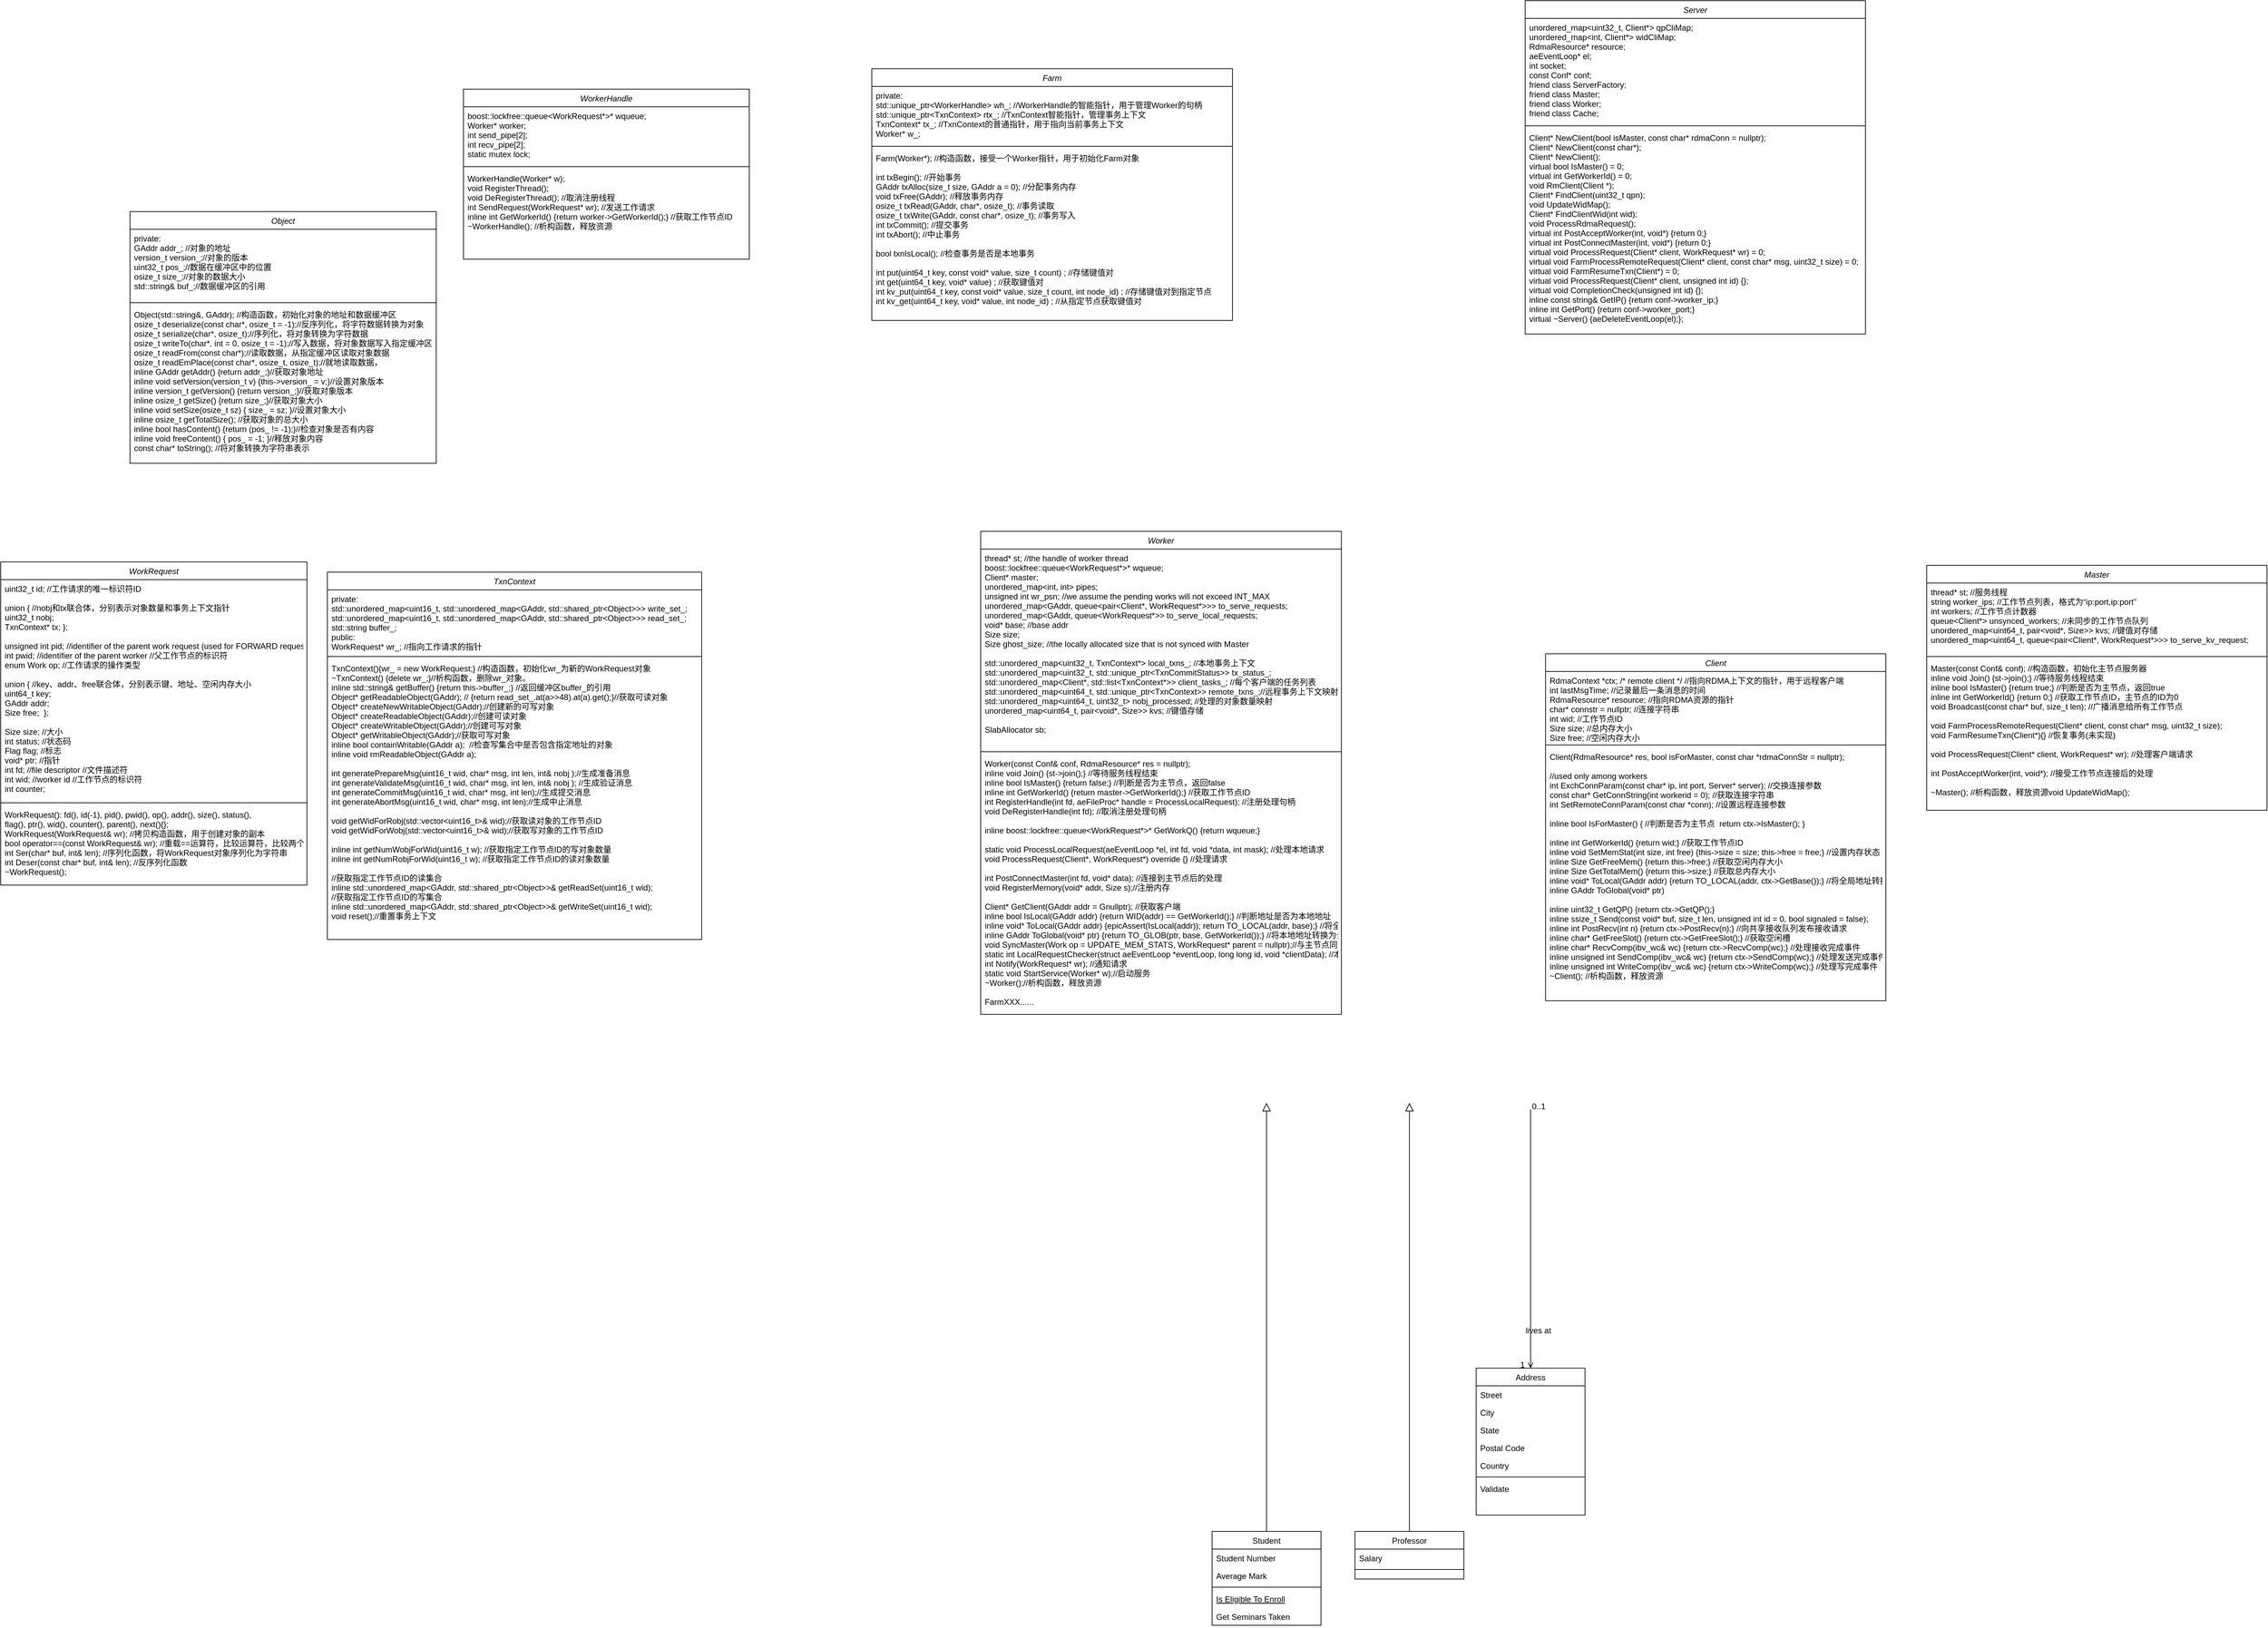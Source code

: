 <mxfile version="26.2.3">
  <diagram id="C5RBs43oDa-KdzZeNtuy" name="Page-1">
    <mxGraphModel dx="4678" dy="3553" grid="1" gridSize="10" guides="1" tooltips="1" connect="1" arrows="1" fold="1" page="1" pageScale="1" pageWidth="827" pageHeight="1169" math="0" shadow="0">
      <root>
        <mxCell id="WIyWlLk6GJQsqaUBKTNV-0" />
        <mxCell id="WIyWlLk6GJQsqaUBKTNV-1" parent="WIyWlLk6GJQsqaUBKTNV-0" />
        <mxCell id="zkfFHV4jXpPFQw0GAbJ--0" value="Server" style="swimlane;fontStyle=2;align=center;verticalAlign=top;childLayout=stackLayout;horizontal=1;startSize=26;horizontalStack=0;resizeParent=1;resizeLast=0;collapsible=1;marginBottom=0;rounded=0;shadow=0;strokeWidth=1;" parent="WIyWlLk6GJQsqaUBKTNV-1" vertex="1">
          <mxGeometry x="580" y="-1890" width="500" height="490" as="geometry">
            <mxRectangle x="230" y="140" width="160" height="26" as="alternateBounds" />
          </mxGeometry>
        </mxCell>
        <mxCell id="zkfFHV4jXpPFQw0GAbJ--1" value="unordered_map&lt;uint32_t, Client*&gt; qpCliMap;&#xa;unordered_map&lt;int, Client*&gt; widCliMap;&#xa;RdmaResource* resource;&#xa;aeEventLoop* el;&#xa;int socket;&#xa;const Conf* conf;&#xa;    friend class ServerFactory;&#xa;    friend class Master;&#xa;    friend class Worker;&#xa;    friend class Cache;&#xa;&#xa;" style="text;align=left;verticalAlign=top;spacingLeft=4;spacingRight=4;overflow=hidden;rotatable=0;points=[[0,0.5],[1,0.5]];portConstraint=eastwest;" parent="zkfFHV4jXpPFQw0GAbJ--0" vertex="1">
          <mxGeometry y="26" width="500" height="154" as="geometry" />
        </mxCell>
        <mxCell id="zkfFHV4jXpPFQw0GAbJ--4" value="" style="line;html=1;strokeWidth=1;align=left;verticalAlign=middle;spacingTop=-1;spacingLeft=3;spacingRight=3;rotatable=0;labelPosition=right;points=[];portConstraint=eastwest;" parent="zkfFHV4jXpPFQw0GAbJ--0" vertex="1">
          <mxGeometry y="180" width="500" height="8" as="geometry" />
        </mxCell>
        <mxCell id="zkfFHV4jXpPFQw0GAbJ--25" value="Client* NewClient(bool isMaster, const char* rdmaConn = nullptr); &#xa;Client* NewClient(const char*);&#xa;Client* NewClient();&#xa;virtual bool IsMaster() = 0;  &#xa;virtual int GetWorkerId() = 0;&#xa;void RmClient(Client *);&#xa;Client* FindClient(uint32_t qpn);&#xa;void UpdateWidMap(); &#xa;Client* FindClientWid(int wid);&#xa;void ProcessRdmaRequest(); &#xa;virtual int PostAcceptWorker(int, void*) {return 0;} &#xa;virtual int PostConnectMaster(int, void*) {return 0;} &#xa;virtual void ProcessRequest(Client* client, WorkRequest* wr) = 0; &#xa;virtual void FarmProcessRemoteRequest(Client* client, const char* msg, uint32_t size) = 0;&#xa;virtual void FarmResumeTxn(Client*) = 0;&#xa;virtual void ProcessRequest(Client* client, unsigned int id) {};&#xa;virtual void CompletionCheck(unsigned int id) {};&#xa;inline const string&amp; GetIP() {return conf-&gt;worker_ip;} &#xa;inline int GetPort() {return conf-&gt;worker_port;}&#xa;virtual ~Server() {aeDeleteEventLoop(el);}; " style="text;align=left;verticalAlign=top;spacingLeft=4;spacingRight=4;overflow=hidden;rotatable=0;points=[[0,0.5],[1,0.5]];portConstraint=eastwest;fontSize=12;" parent="zkfFHV4jXpPFQw0GAbJ--0" vertex="1">
          <mxGeometry y="188" width="500" height="292" as="geometry" />
        </mxCell>
        <mxCell id="zkfFHV4jXpPFQw0GAbJ--6" value="Student" style="swimlane;fontStyle=0;align=center;verticalAlign=top;childLayout=stackLayout;horizontal=1;startSize=26;horizontalStack=0;resizeParent=1;resizeLast=0;collapsible=1;marginBottom=0;rounded=0;shadow=0;strokeWidth=1;" parent="WIyWlLk6GJQsqaUBKTNV-1" vertex="1">
          <mxGeometry x="120" y="360" width="160" height="138" as="geometry">
            <mxRectangle x="130" y="380" width="160" height="26" as="alternateBounds" />
          </mxGeometry>
        </mxCell>
        <mxCell id="zkfFHV4jXpPFQw0GAbJ--7" value="Student Number" style="text;align=left;verticalAlign=top;spacingLeft=4;spacingRight=4;overflow=hidden;rotatable=0;points=[[0,0.5],[1,0.5]];portConstraint=eastwest;" parent="zkfFHV4jXpPFQw0GAbJ--6" vertex="1">
          <mxGeometry y="26" width="160" height="26" as="geometry" />
        </mxCell>
        <mxCell id="zkfFHV4jXpPFQw0GAbJ--8" value="Average Mark" style="text;align=left;verticalAlign=top;spacingLeft=4;spacingRight=4;overflow=hidden;rotatable=0;points=[[0,0.5],[1,0.5]];portConstraint=eastwest;rounded=0;shadow=0;html=0;" parent="zkfFHV4jXpPFQw0GAbJ--6" vertex="1">
          <mxGeometry y="52" width="160" height="26" as="geometry" />
        </mxCell>
        <mxCell id="zkfFHV4jXpPFQw0GAbJ--9" value="" style="line;html=1;strokeWidth=1;align=left;verticalAlign=middle;spacingTop=-1;spacingLeft=3;spacingRight=3;rotatable=0;labelPosition=right;points=[];portConstraint=eastwest;" parent="zkfFHV4jXpPFQw0GAbJ--6" vertex="1">
          <mxGeometry y="78" width="160" height="8" as="geometry" />
        </mxCell>
        <mxCell id="zkfFHV4jXpPFQw0GAbJ--10" value="Is Eligible To Enroll" style="text;align=left;verticalAlign=top;spacingLeft=4;spacingRight=4;overflow=hidden;rotatable=0;points=[[0,0.5],[1,0.5]];portConstraint=eastwest;fontStyle=4" parent="zkfFHV4jXpPFQw0GAbJ--6" vertex="1">
          <mxGeometry y="86" width="160" height="26" as="geometry" />
        </mxCell>
        <mxCell id="zkfFHV4jXpPFQw0GAbJ--11" value="Get Seminars Taken" style="text;align=left;verticalAlign=top;spacingLeft=4;spacingRight=4;overflow=hidden;rotatable=0;points=[[0,0.5],[1,0.5]];portConstraint=eastwest;" parent="zkfFHV4jXpPFQw0GAbJ--6" vertex="1">
          <mxGeometry y="112" width="160" height="26" as="geometry" />
        </mxCell>
        <mxCell id="zkfFHV4jXpPFQw0GAbJ--12" value="" style="endArrow=block;endSize=10;endFill=0;shadow=0;strokeWidth=1;rounded=0;curved=0;edgeStyle=elbowEdgeStyle;elbow=vertical;" parent="WIyWlLk6GJQsqaUBKTNV-1" source="zkfFHV4jXpPFQw0GAbJ--6" edge="1">
          <mxGeometry width="160" relative="1" as="geometry">
            <mxPoint x="200" y="203" as="sourcePoint" />
            <mxPoint x="200" y="-270" as="targetPoint" />
          </mxGeometry>
        </mxCell>
        <mxCell id="zkfFHV4jXpPFQw0GAbJ--13" value="Professor" style="swimlane;fontStyle=0;align=center;verticalAlign=top;childLayout=stackLayout;horizontal=1;startSize=26;horizontalStack=0;resizeParent=1;resizeLast=0;collapsible=1;marginBottom=0;rounded=0;shadow=0;strokeWidth=1;" parent="WIyWlLk6GJQsqaUBKTNV-1" vertex="1">
          <mxGeometry x="330" y="360" width="160" height="70" as="geometry">
            <mxRectangle x="340" y="380" width="170" height="26" as="alternateBounds" />
          </mxGeometry>
        </mxCell>
        <mxCell id="zkfFHV4jXpPFQw0GAbJ--14" value="Salary" style="text;align=left;verticalAlign=top;spacingLeft=4;spacingRight=4;overflow=hidden;rotatable=0;points=[[0,0.5],[1,0.5]];portConstraint=eastwest;" parent="zkfFHV4jXpPFQw0GAbJ--13" vertex="1">
          <mxGeometry y="26" width="160" height="26" as="geometry" />
        </mxCell>
        <mxCell id="zkfFHV4jXpPFQw0GAbJ--15" value="" style="line;html=1;strokeWidth=1;align=left;verticalAlign=middle;spacingTop=-1;spacingLeft=3;spacingRight=3;rotatable=0;labelPosition=right;points=[];portConstraint=eastwest;" parent="zkfFHV4jXpPFQw0GAbJ--13" vertex="1">
          <mxGeometry y="52" width="160" height="8" as="geometry" />
        </mxCell>
        <mxCell id="zkfFHV4jXpPFQw0GAbJ--16" value="" style="endArrow=block;endSize=10;endFill=0;shadow=0;strokeWidth=1;rounded=0;curved=0;edgeStyle=elbowEdgeStyle;elbow=vertical;" parent="WIyWlLk6GJQsqaUBKTNV-1" source="zkfFHV4jXpPFQw0GAbJ--13" edge="1">
          <mxGeometry width="160" relative="1" as="geometry">
            <mxPoint x="210" y="373" as="sourcePoint" />
            <mxPoint x="410" y="-270" as="targetPoint" />
          </mxGeometry>
        </mxCell>
        <mxCell id="zkfFHV4jXpPFQw0GAbJ--17" value="Address" style="swimlane;fontStyle=0;align=center;verticalAlign=top;childLayout=stackLayout;horizontal=1;startSize=26;horizontalStack=0;resizeParent=1;resizeLast=0;collapsible=1;marginBottom=0;rounded=0;shadow=0;strokeWidth=1;" parent="WIyWlLk6GJQsqaUBKTNV-1" vertex="1">
          <mxGeometry x="508" y="120" width="160" height="216" as="geometry">
            <mxRectangle x="550" y="140" width="160" height="26" as="alternateBounds" />
          </mxGeometry>
        </mxCell>
        <mxCell id="zkfFHV4jXpPFQw0GAbJ--18" value="Street" style="text;align=left;verticalAlign=top;spacingLeft=4;spacingRight=4;overflow=hidden;rotatable=0;points=[[0,0.5],[1,0.5]];portConstraint=eastwest;" parent="zkfFHV4jXpPFQw0GAbJ--17" vertex="1">
          <mxGeometry y="26" width="160" height="26" as="geometry" />
        </mxCell>
        <mxCell id="zkfFHV4jXpPFQw0GAbJ--19" value="City" style="text;align=left;verticalAlign=top;spacingLeft=4;spacingRight=4;overflow=hidden;rotatable=0;points=[[0,0.5],[1,0.5]];portConstraint=eastwest;rounded=0;shadow=0;html=0;" parent="zkfFHV4jXpPFQw0GAbJ--17" vertex="1">
          <mxGeometry y="52" width="160" height="26" as="geometry" />
        </mxCell>
        <mxCell id="zkfFHV4jXpPFQw0GAbJ--20" value="State" style="text;align=left;verticalAlign=top;spacingLeft=4;spacingRight=4;overflow=hidden;rotatable=0;points=[[0,0.5],[1,0.5]];portConstraint=eastwest;rounded=0;shadow=0;html=0;" parent="zkfFHV4jXpPFQw0GAbJ--17" vertex="1">
          <mxGeometry y="78" width="160" height="26" as="geometry" />
        </mxCell>
        <mxCell id="zkfFHV4jXpPFQw0GAbJ--21" value="Postal Code" style="text;align=left;verticalAlign=top;spacingLeft=4;spacingRight=4;overflow=hidden;rotatable=0;points=[[0,0.5],[1,0.5]];portConstraint=eastwest;rounded=0;shadow=0;html=0;" parent="zkfFHV4jXpPFQw0GAbJ--17" vertex="1">
          <mxGeometry y="104" width="160" height="26" as="geometry" />
        </mxCell>
        <mxCell id="zkfFHV4jXpPFQw0GAbJ--22" value="Country" style="text;align=left;verticalAlign=top;spacingLeft=4;spacingRight=4;overflow=hidden;rotatable=0;points=[[0,0.5],[1,0.5]];portConstraint=eastwest;rounded=0;shadow=0;html=0;" parent="zkfFHV4jXpPFQw0GAbJ--17" vertex="1">
          <mxGeometry y="130" width="160" height="26" as="geometry" />
        </mxCell>
        <mxCell id="zkfFHV4jXpPFQw0GAbJ--23" value="" style="line;html=1;strokeWidth=1;align=left;verticalAlign=middle;spacingTop=-1;spacingLeft=3;spacingRight=3;rotatable=0;labelPosition=right;points=[];portConstraint=eastwest;" parent="zkfFHV4jXpPFQw0GAbJ--17" vertex="1">
          <mxGeometry y="156" width="160" height="8" as="geometry" />
        </mxCell>
        <mxCell id="zkfFHV4jXpPFQw0GAbJ--24" value="Validate" style="text;align=left;verticalAlign=top;spacingLeft=4;spacingRight=4;overflow=hidden;rotatable=0;points=[[0,0.5],[1,0.5]];portConstraint=eastwest;" parent="zkfFHV4jXpPFQw0GAbJ--17" vertex="1">
          <mxGeometry y="164" width="160" height="26" as="geometry" />
        </mxCell>
        <mxCell id="zkfFHV4jXpPFQw0GAbJ--26" value="" style="endArrow=open;shadow=0;strokeWidth=1;rounded=0;curved=0;endFill=1;edgeStyle=elbowEdgeStyle;elbow=vertical;" parent="WIyWlLk6GJQsqaUBKTNV-1" target="zkfFHV4jXpPFQw0GAbJ--17" edge="1">
          <mxGeometry x="0.5" y="41" relative="1" as="geometry">
            <mxPoint x="588" y="-260" as="sourcePoint" />
            <mxPoint x="540" y="192" as="targetPoint" />
            <mxPoint x="-40" y="32" as="offset" />
          </mxGeometry>
        </mxCell>
        <mxCell id="zkfFHV4jXpPFQw0GAbJ--27" value="0..1" style="resizable=0;align=left;verticalAlign=bottom;labelBackgroundColor=none;fontSize=12;" parent="zkfFHV4jXpPFQw0GAbJ--26" connectable="0" vertex="1">
          <mxGeometry x="-1" relative="1" as="geometry">
            <mxPoint y="4" as="offset" />
          </mxGeometry>
        </mxCell>
        <mxCell id="zkfFHV4jXpPFQw0GAbJ--28" value="1" style="resizable=0;align=right;verticalAlign=bottom;labelBackgroundColor=none;fontSize=12;" parent="zkfFHV4jXpPFQw0GAbJ--26" connectable="0" vertex="1">
          <mxGeometry x="1" relative="1" as="geometry">
            <mxPoint x="-7" y="4" as="offset" />
          </mxGeometry>
        </mxCell>
        <mxCell id="zkfFHV4jXpPFQw0GAbJ--29" value="lives at" style="text;html=1;resizable=0;points=[];;align=center;verticalAlign=middle;labelBackgroundColor=none;rounded=0;shadow=0;strokeWidth=1;fontSize=12;" parent="zkfFHV4jXpPFQw0GAbJ--26" vertex="1" connectable="0">
          <mxGeometry x="0.5" y="49" relative="1" as="geometry">
            <mxPoint x="-38" y="40" as="offset" />
          </mxGeometry>
        </mxCell>
        <mxCell id="PRhP9QxFb5MheunDYR7i-2" value="Worker" style="swimlane;fontStyle=2;align=center;verticalAlign=top;childLayout=stackLayout;horizontal=1;startSize=26;horizontalStack=0;resizeParent=1;resizeLast=0;collapsible=1;marginBottom=0;rounded=0;shadow=0;strokeWidth=1;" vertex="1" parent="WIyWlLk6GJQsqaUBKTNV-1">
          <mxGeometry x="-220" y="-1110" width="530" height="710" as="geometry">
            <mxRectangle x="230" y="140" width="160" height="26" as="alternateBounds" />
          </mxGeometry>
        </mxCell>
        <mxCell id="PRhP9QxFb5MheunDYR7i-3" value="thread* st; //the handle of worker thread&#xa;boost::lockfree::queue&lt;WorkRequest*&gt;* wqueue;&#xa;Client* master;&#xa;unordered_map&lt;int, int&gt; pipes;&#xa;unsigned int wr_psn; //we assume the pending works will not exceed INT_MAX&#xa;  unordered_map&lt;GAddr, queue&lt;pair&lt;Client*, WorkRequest*&gt;&gt;&gt; to_serve_requests;&#xa;unordered_map&lt;GAddr, queue&lt;WorkRequest*&gt;&gt; to_serve_local_requests;&#xa;void* base; //base addr&#xa;Size size; &#xa;Size ghost_size; //the locally allocated size that is not synced with Master&#xa;&#xa;std::unordered_map&lt;uint32_t, TxnContext*&gt; local_txns_; //本地事务上下文&#xa;std::unordered_map&lt;uint32_t, std::unique_ptr&lt;TxnCommitStatus&gt;&gt; tx_status_;&#xa;std::unordered_map&lt;Client*, std::list&lt;TxnContext*&gt;&gt; client_tasks_;  //每个客户端的任务列表&#xa;std::unordered_map&lt;uint64_t, std::unique_ptr&lt;TxnContext&gt;&gt; remote_txns_;//远程事务上下文映射&#xa;std::unordered_map&lt;uint64_t, uint32_t&gt; nobj_processed;  //处理的对象数量映射&#xa;unordered_map&lt;uint64_t, pair&lt;void*, Size&gt;&gt; kvs; //键值存储&#xa;&#xa;SlabAllocator sb;&#xa;&#xa;" style="text;align=left;verticalAlign=top;spacingLeft=4;spacingRight=4;overflow=hidden;rotatable=0;points=[[0,0.5],[1,0.5]];portConstraint=eastwest;" vertex="1" parent="PRhP9QxFb5MheunDYR7i-2">
          <mxGeometry y="26" width="530" height="294" as="geometry" />
        </mxCell>
        <mxCell id="PRhP9QxFb5MheunDYR7i-4" value="" style="line;html=1;strokeWidth=1;align=left;verticalAlign=middle;spacingTop=-1;spacingLeft=3;spacingRight=3;rotatable=0;labelPosition=right;points=[];portConstraint=eastwest;" vertex="1" parent="PRhP9QxFb5MheunDYR7i-2">
          <mxGeometry y="320" width="530" height="8" as="geometry" />
        </mxCell>
        <mxCell id="PRhP9QxFb5MheunDYR7i-5" value="Worker(const Conf&amp; conf, RdmaResource* res = nullptr); &#xa;  inline void Join() {st-&gt;join();}  //等待服务线程结束&#xa;  inline bool IsMaster() {return false;}  //判断是否为主节点，返回false&#xa;  inline int GetWorkerId() {return master-&gt;GetWorkerId();}  //获取工作节点ID&#xa;int RegisterHandle(int fd, aeFileProc* handle = ProcessLocalRequest); //注册处理句柄&#xa;  void DeRegisterHandle(int fd); //取消注册处理句柄&#xa;&#xa;inline boost::lockfree::queue&lt;WorkRequest*&gt;* GetWorkQ() {return wqueue;}&#xa;&#xa;static void ProcessLocalRequest(aeEventLoop *el, int fd, void *data, int mask); //处理本地请求&#xa;  void ProcessRequest(Client*, WorkRequest*) override {} //处理请求&#xa;&#xa;int PostConnectMaster(int fd, void* data); //连接到主节点后的处理&#xa;  void RegisterMemory(void* addr, Size s);//注册内存&#xa;&#xa;Client* GetClient(GAddr addr = Gnullptr); //获取客户端&#xa;  inline bool IsLocal(GAddr addr) {return WID(addr) == GetWorkerId();} //判断地址是否为本地地址&#xa;  inline void* ToLocal(GAddr addr) {epicAssert(IsLocal(addr)); return TO_LOCAL(addr, base);}  //将全局地址转化为本地地址&#xa;  inline GAddr ToGlobal(void* ptr) {return TO_GLOB(ptr, base, GetWorkerId());} //将本地地址转换为全局地址&#xa;  void SyncMaster(Work op = UPDATE_MEM_STATS, WorkRequest* parent = nullptr);//与主节点同步&#xa;  static int LocalRequestChecker(struct aeEventLoop *eventLoop, long long id, void *clientData); //本地请求检查器&#xa;  int Notify(WorkRequest* wr); //通知请求&#xa;  static void StartService(Worker* w);//启动服务&#xa;  ~Worker();//析构函数，释放资源&#xa;&#xa;FarmXXX......" style="text;align=left;verticalAlign=top;spacingLeft=4;spacingRight=4;overflow=hidden;rotatable=0;points=[[0,0.5],[1,0.5]];portConstraint=eastwest;fontSize=12;" vertex="1" parent="PRhP9QxFb5MheunDYR7i-2">
          <mxGeometry y="328" width="530" height="382" as="geometry" />
        </mxCell>
        <mxCell id="PRhP9QxFb5MheunDYR7i-6" value="Client" style="swimlane;fontStyle=2;align=center;verticalAlign=top;childLayout=stackLayout;horizontal=1;startSize=26;horizontalStack=0;resizeParent=1;resizeLast=0;collapsible=1;marginBottom=0;rounded=0;shadow=0;strokeWidth=1;" vertex="1" parent="WIyWlLk6GJQsqaUBKTNV-1">
          <mxGeometry x="610" y="-930" width="500" height="510" as="geometry">
            <mxRectangle x="230" y="140" width="160" height="26" as="alternateBounds" />
          </mxGeometry>
        </mxCell>
        <mxCell id="PRhP9QxFb5MheunDYR7i-7" value="RdmaContext *ctx;   /* remote client */ //指向RDMA上下文的指针，用于远程客户端&#xa;int lastMsgTime;    //记录最后一条消息的时间&#xa;        RdmaResource* resource; //指向RDMA资源的指针&#xa;        char* connstr = nullptr;    //连接字符串&#xa;int wid;    //工作节点ID&#xa;        Size size;  //总内存大小&#xa;        Size free;  //空闲内存大小" style="text;align=left;verticalAlign=top;spacingLeft=4;spacingRight=4;overflow=hidden;rotatable=0;points=[[0,0.5],[1,0.5]];portConstraint=eastwest;" vertex="1" parent="PRhP9QxFb5MheunDYR7i-6">
          <mxGeometry y="26" width="500" height="104" as="geometry" />
        </mxCell>
        <mxCell id="PRhP9QxFb5MheunDYR7i-8" value="" style="line;html=1;strokeWidth=1;align=left;verticalAlign=middle;spacingTop=-1;spacingLeft=3;spacingRight=3;rotatable=0;labelPosition=right;points=[];portConstraint=eastwest;" vertex="1" parent="PRhP9QxFb5MheunDYR7i-6">
          <mxGeometry y="130" width="500" height="8" as="geometry" />
        </mxCell>
        <mxCell id="PRhP9QxFb5MheunDYR7i-9" value="Client(RdmaResource* res, bool isForMaster, const char *rdmaConnStr = nullptr);&#xa;&#xa;//used only among workers&#xa;        int ExchConnParam(const char* ip, int port, Server* server);    //交换连接参数&#xa;        const char* GetConnString(int workerid = 0);    //获取连接字符串&#xa;        int SetRemoteConnParam(const char *conn);   //设置远程连接参数&#xa;&#xa;inline bool IsForMaster() {   //判断是否为主节点  return ctx-&gt;IsMaster(); }&#xa;&#xa;inline int GetWorkerId() {return wid;}  //获取工作节点ID&#xa;        inline void SetMemStat(int size, int free) {this-&gt;size = size; this-&gt;free = free;}  //设置内存状态&#xa;        inline Size GetFreeMem() {return this-&gt;free;}   //获取空闲内存大小&#xa;        inline Size GetTotalMem() {return this-&gt;size;}  //获取总内存大小&#xa;        inline void* ToLocal(GAddr addr) {return TO_LOCAL(addr, ctx-&gt;GetBase());}   //将全局地址转换为本地地址&#xa;        inline GAddr ToGlobal(void* ptr)&#xa;&#xa;inline uint32_t GetQP() {return ctx-&gt;GetQP();}&#xa;inline ssize_t Send(const void* buf, size_t len, unsigned int id = 0, bool signaled = false);&#xa;inline int PostRecv(int n) {return ctx-&gt;PostRecv(n);}   //向共享接收队列发布接收请求&#xa;        inline char* GetFreeSlot() {return ctx-&gt;GetFreeSlot();} //获取空闲槽&#xa;        inline char* RecvComp(ibv_wc&amp; wc) {return ctx-&gt;RecvComp(wc);}   //处理接收完成事件&#xa;        inline unsigned int SendComp(ibv_wc&amp; wc) {return ctx-&gt;SendComp(wc);}    //处理发送完成事件&#xa;        inline unsigned int WriteComp(ibv_wc&amp; wc) {return ctx-&gt;WriteComp(wc);}  //处理写完成事件&#xa;        ~Client();  //析构函数，释放资源&#xa;" style="text;align=left;verticalAlign=top;spacingLeft=4;spacingRight=4;overflow=hidden;rotatable=0;points=[[0,0.5],[1,0.5]];portConstraint=eastwest;fontSize=12;" vertex="1" parent="PRhP9QxFb5MheunDYR7i-6">
          <mxGeometry y="138" width="500" height="372" as="geometry" />
        </mxCell>
        <mxCell id="PRhP9QxFb5MheunDYR7i-10" value="Master" style="swimlane;fontStyle=2;align=center;verticalAlign=top;childLayout=stackLayout;horizontal=1;startSize=26;horizontalStack=0;resizeParent=1;resizeLast=0;collapsible=1;marginBottom=0;rounded=0;shadow=0;strokeWidth=1;" vertex="1" parent="WIyWlLk6GJQsqaUBKTNV-1">
          <mxGeometry x="1170" y="-1060" width="500" height="360" as="geometry">
            <mxRectangle x="230" y="140" width="160" height="26" as="alternateBounds" />
          </mxGeometry>
        </mxCell>
        <mxCell id="PRhP9QxFb5MheunDYR7i-11" value="thread* st;    //服务线程&#xa;string worker_ips; //工作节点列表，格式为“ip:port,ip:port”&#xa;int workers;   //工作节点计数器&#xa;queue&lt;Client*&gt; unsynced_workers;   //未同步的工作节点队列&#xa;    unordered_map&lt;uint64_t, pair&lt;void*, Size&gt;&gt; kvs; //键值对存储&#xa;    unordered_map&lt;uint64_t, queue&lt;pair&lt;Client*, WorkRequest*&gt;&gt;&gt; to_serve_kv_request; " style="text;align=left;verticalAlign=top;spacingLeft=4;spacingRight=4;overflow=hidden;rotatable=0;points=[[0,0.5],[1,0.5]];portConstraint=eastwest;" vertex="1" parent="PRhP9QxFb5MheunDYR7i-10">
          <mxGeometry y="26" width="500" height="104" as="geometry" />
        </mxCell>
        <mxCell id="PRhP9QxFb5MheunDYR7i-12" value="" style="line;html=1;strokeWidth=1;align=left;verticalAlign=middle;spacingTop=-1;spacingLeft=3;spacingRight=3;rotatable=0;labelPosition=right;points=[];portConstraint=eastwest;" vertex="1" parent="PRhP9QxFb5MheunDYR7i-10">
          <mxGeometry y="130" width="500" height="8" as="geometry" />
        </mxCell>
        <mxCell id="PRhP9QxFb5MheunDYR7i-13" value="Master(const Conf&amp; conf);  //构造函数，初始化主节点服务器&#xa;    inline void Join() {st-&gt;join();}    //等待服务线程结束&#xa;    inline bool IsMaster() {return true;}   //判断是否为主节点，返回true&#xa;    inline int GetWorkerId() {return 0;}    //获取工作节点ID，主节点的ID为0&#xa;    void Broadcast(const char* buf, size_t len);    //广播消息给所有工作节点&#xa;&#xa;  void FarmProcessRemoteRequest(Client* client, const char* msg, uint32_t size); &#xa;  void FarmResumeTxn(Client*){} //恢复事务(未实现)&#xa;&#xa;    void ProcessRequest(Client* client, WorkRequest* wr);   //处理客户端请求&#xa;&#xa;    int PostAcceptWorker(int, void*);   //接受工作节点连接后的处理&#xa;&#xa;    ~Master();  //析构函数，释放资源void UpdateWidMap(); &#xa;&#xa;" style="text;align=left;verticalAlign=top;spacingLeft=4;spacingRight=4;overflow=hidden;rotatable=0;points=[[0,0.5],[1,0.5]];portConstraint=eastwest;fontSize=12;" vertex="1" parent="PRhP9QxFb5MheunDYR7i-10">
          <mxGeometry y="138" width="500" height="212" as="geometry" />
        </mxCell>
        <mxCell id="PRhP9QxFb5MheunDYR7i-14" value="Farm" style="swimlane;fontStyle=2;align=center;verticalAlign=top;childLayout=stackLayout;horizontal=1;startSize=26;horizontalStack=0;resizeParent=1;resizeLast=0;collapsible=1;marginBottom=0;rounded=0;shadow=0;strokeWidth=1;" vertex="1" parent="WIyWlLk6GJQsqaUBKTNV-1">
          <mxGeometry x="-380" y="-1790" width="530" height="370" as="geometry">
            <mxRectangle x="230" y="140" width="160" height="26" as="alternateBounds" />
          </mxGeometry>
        </mxCell>
        <mxCell id="PRhP9QxFb5MheunDYR7i-15" value="private:&#xa;        std::unique_ptr&lt;WorkerHandle&gt; wh_; //WorkerHandle的智能指针，用于管理Worker的句柄&#xa;        std::unique_ptr&lt;TxnContext&gt; rtx_; //TxnContext智能指针，管理事务上下文&#xa;        TxnContext* tx_; //TxnContext的普通指针，用于指向当前事务上下文&#xa;        Worker* w_; &#xa;&#xa;" style="text;align=left;verticalAlign=top;spacingLeft=4;spacingRight=4;overflow=hidden;rotatable=0;points=[[0,0.5],[1,0.5]];portConstraint=eastwest;" vertex="1" parent="PRhP9QxFb5MheunDYR7i-14">
          <mxGeometry y="26" width="530" height="84" as="geometry" />
        </mxCell>
        <mxCell id="PRhP9QxFb5MheunDYR7i-16" value="" style="line;html=1;strokeWidth=1;align=left;verticalAlign=middle;spacingTop=-1;spacingLeft=3;spacingRight=3;rotatable=0;labelPosition=right;points=[];portConstraint=eastwest;" vertex="1" parent="PRhP9QxFb5MheunDYR7i-14">
          <mxGeometry y="110" width="530" height="8" as="geometry" />
        </mxCell>
        <mxCell id="PRhP9QxFb5MheunDYR7i-17" value="Farm(Worker*); //构造函数，接受一个Worker指针，用于初始化Farm对象&#xa;&#xa;        int txBegin(); //开始事务&#xa;        GAddr txAlloc(size_t size, GAddr a = 0); //分配事务内存&#xa;        void txFree(GAddr); //释放事务内存&#xa;        osize_t txRead(GAddr, char*, osize_t); //事务读取&#xa;        osize_t txWrite(GAddr, const char*, osize_t);  //事务写入&#xa;int txCommit(); //提交事务&#xa;        int txAbort();  //中止事务&#xa;&#xa;        bool txnIsLocal(); //检查事务是否是本地事务&#xa;&#xa;int put(uint64_t key, const void* value, size_t count) ; //存储键值对&#xa;        int get(uint64_t key, void* value) ; //获取键值对&#xa;        int kv_put(uint64_t key, const void* value, size_t count, int node_id) ; //存储键值对到指定节点&#xa;        int kv_get(uint64_t key, void* value, int node_id) ; //从指定节点获取键值对" style="text;align=left;verticalAlign=top;spacingLeft=4;spacingRight=4;overflow=hidden;rotatable=0;points=[[0,0.5],[1,0.5]];portConstraint=eastwest;fontSize=12;" vertex="1" parent="PRhP9QxFb5MheunDYR7i-14">
          <mxGeometry y="118" width="530" height="242" as="geometry" />
        </mxCell>
        <mxCell id="PRhP9QxFb5MheunDYR7i-18" value="TxnContext" style="swimlane;fontStyle=2;align=center;verticalAlign=top;childLayout=stackLayout;horizontal=1;startSize=26;horizontalStack=0;resizeParent=1;resizeLast=0;collapsible=1;marginBottom=0;rounded=0;shadow=0;strokeWidth=1;" vertex="1" parent="WIyWlLk6GJQsqaUBKTNV-1">
          <mxGeometry x="-1180" y="-1050" width="550" height="540" as="geometry">
            <mxRectangle x="230" y="140" width="160" height="26" as="alternateBounds" />
          </mxGeometry>
        </mxCell>
        <mxCell id="PRhP9QxFb5MheunDYR7i-19" value="private:&#xa;std::unordered_map&lt;uint16_t, std::unordered_map&lt;GAddr, std::shared_ptr&lt;Object&gt;&gt;&gt; write_set_;&#xa;std::unordered_map&lt;uint16_t, std::unordered_map&lt;GAddr, std::shared_ptr&lt;Object&gt;&gt;&gt; read_set_;&#xa;std::string buffer_;&#xa;public:&#xa;        WorkRequest* wr_; //指向工作请求的指针" style="text;align=left;verticalAlign=top;spacingLeft=4;spacingRight=4;overflow=hidden;rotatable=0;points=[[0,0.5],[1,0.5]];portConstraint=eastwest;fontStyle=0" vertex="1" parent="PRhP9QxFb5MheunDYR7i-18">
          <mxGeometry y="26" width="550" height="94" as="geometry" />
        </mxCell>
        <mxCell id="PRhP9QxFb5MheunDYR7i-20" value="" style="line;html=1;strokeWidth=1;align=left;verticalAlign=middle;spacingTop=-1;spacingLeft=3;spacingRight=3;rotatable=0;labelPosition=right;points=[];portConstraint=eastwest;" vertex="1" parent="PRhP9QxFb5MheunDYR7i-18">
          <mxGeometry y="120" width="550" height="8" as="geometry" />
        </mxCell>
        <mxCell id="PRhP9QxFb5MheunDYR7i-21" value="TxnContext(){wr_ = new WorkRequest;} //构造函数，初始化wr_为新的WorkRequest对象&#xa;        ~TxnContext() {delete wr_;}//析构函数，删除wr_对象。&#xa;        inline std::string&amp; getBuffer() {return this-&gt;buffer_;} //返回缓冲区buffer_的引用&#xa;        Object* getReadableObject(GAddr); // {return read_set_.at(a&gt;&gt;48).at(a).get();}//获取可读对象&#xa;        Object* createNewWritableObject(GAddr);//创建新的可写对象&#xa;        Object* createReadableObject(GAddr);//创建可读对象&#xa;        Object* createWritableObject(GAddr);//创建可写对象&#xa;        Object* getWritableObject(GAddr);//获取可写对象 &#xa;inline bool containWritable(GAddr a);  //检查写集合中是否包含指定地址的对象&#xa;inline void rmReadableObject(GAddr a);&#xa;&#xa;int generatePrepareMsg(uint16_t wid, char* msg, int len, int&amp; nobj );//生成准备消息&#xa;        int generateValidateMsg(uint16_t wid, char* msg, int len, int&amp; nobj ); //生成验证消息&#xa;        int generateCommitMsg(uint16_t wid, char* msg, int len);//生成提交消息&#xa;        int generateAbortMsg(uint16_t wid, char* msg, int len);//生成中止消息&#xa;&#xa;void getWidForRobj(std::vector&lt;uint16_t&gt;&amp; wid);//获取读对象的工作节点ID&#xa;        void getWidForWobj(std::vector&lt;uint16_t&gt;&amp; wid);//获取写对象的工作节点ID&#xa;&#xa;inline int getNumWobjForWid(uint16_t w);  //获取指定工作节点ID的写对象数量&#xa;inline int getNumRobjForWid(uint16_t w); //获取指定工作节点ID的读对象数量&#xa;&#xa;//获取指定工作节点ID的读集合&#xa;        inline std::unordered_map&lt;GAddr, std::shared_ptr&lt;Object&gt;&gt;&amp; getReadSet(uint16_t wid);&#xa;//获取指定工作节点ID的写集合&#xa;        inline std::unordered_map&lt;GAddr, std::shared_ptr&lt;Object&gt;&gt;&amp; getWriteSet(uint16_t wid);&#xa;void reset();//重置事务上下文" style="text;align=left;verticalAlign=top;spacingLeft=4;spacingRight=4;overflow=hidden;rotatable=0;points=[[0,0.5],[1,0.5]];portConstraint=eastwest;fontSize=12;" vertex="1" parent="PRhP9QxFb5MheunDYR7i-18">
          <mxGeometry y="128" width="550" height="402" as="geometry" />
        </mxCell>
        <mxCell id="PRhP9QxFb5MheunDYR7i-22" value="WorkerHandle" style="swimlane;fontStyle=2;align=center;verticalAlign=top;childLayout=stackLayout;horizontal=1;startSize=26;horizontalStack=0;resizeParent=1;resizeLast=0;collapsible=1;marginBottom=0;rounded=0;shadow=0;strokeWidth=1;" vertex="1" parent="WIyWlLk6GJQsqaUBKTNV-1">
          <mxGeometry x="-980" y="-1760" width="420" height="250" as="geometry">
            <mxRectangle x="230" y="140" width="160" height="26" as="alternateBounds" />
          </mxGeometry>
        </mxCell>
        <mxCell id="PRhP9QxFb5MheunDYR7i-23" value="boost::lockfree::queue&lt;WorkRequest*&gt;* wqueue;&#xa;Worker* worker;&#xa;int send_pipe[2];&#xa;int recv_pipe[2];&#xa;static mutex lock;" style="text;align=left;verticalAlign=top;spacingLeft=4;spacingRight=4;overflow=hidden;rotatable=0;points=[[0,0.5],[1,0.5]];portConstraint=eastwest;fontStyle=0" vertex="1" parent="PRhP9QxFb5MheunDYR7i-22">
          <mxGeometry y="26" width="420" height="84" as="geometry" />
        </mxCell>
        <mxCell id="PRhP9QxFb5MheunDYR7i-24" value="" style="line;html=1;strokeWidth=1;align=left;verticalAlign=middle;spacingTop=-1;spacingLeft=3;spacingRight=3;rotatable=0;labelPosition=right;points=[];portConstraint=eastwest;" vertex="1" parent="PRhP9QxFb5MheunDYR7i-22">
          <mxGeometry y="110" width="420" height="8" as="geometry" />
        </mxCell>
        <mxCell id="PRhP9QxFb5MheunDYR7i-25" value="WorkerHandle(Worker* w);&#xa;void RegisterThread();&#xa;void DeRegisterThread();  //取消注册线程&#xa;  int SendRequest(WorkRequest* wr); //发送工作请求&#xa;  inline int GetWorkerId() {return worker-&gt;GetWorkerId();}  //获取工作节点ID&#xa;  ~WorkerHandle();  //析构函数，释放资源" style="text;align=left;verticalAlign=top;spacingLeft=4;spacingRight=4;overflow=hidden;rotatable=0;points=[[0,0.5],[1,0.5]];portConstraint=eastwest;fontSize=12;" vertex="1" parent="PRhP9QxFb5MheunDYR7i-22">
          <mxGeometry y="118" width="420" height="102" as="geometry" />
        </mxCell>
        <mxCell id="PRhP9QxFb5MheunDYR7i-26" value="Object" style="swimlane;fontStyle=2;align=center;verticalAlign=top;childLayout=stackLayout;horizontal=1;startSize=26;horizontalStack=0;resizeParent=1;resizeLast=0;collapsible=1;marginBottom=0;rounded=0;shadow=0;strokeWidth=1;" vertex="1" parent="WIyWlLk6GJQsqaUBKTNV-1">
          <mxGeometry x="-1470" y="-1580" width="450" height="370" as="geometry">
            <mxRectangle x="230" y="140" width="160" height="26" as="alternateBounds" />
          </mxGeometry>
        </mxCell>
        <mxCell id="PRhP9QxFb5MheunDYR7i-27" value="private:&#xa;GAddr addr_;    //对象的地址&#xa;        version_t version_;//对象的版本&#xa;        uint32_t pos_;//数据在缓冲区中的位置&#xa;        osize_t size_;//对象的数据大小&#xa;        std::string&amp; buf_;//数据缓冲区的引用" style="text;align=left;verticalAlign=top;spacingLeft=4;spacingRight=4;overflow=hidden;rotatable=0;points=[[0,0.5],[1,0.5]];portConstraint=eastwest;fontStyle=0" vertex="1" parent="PRhP9QxFb5MheunDYR7i-26">
          <mxGeometry y="26" width="450" height="104" as="geometry" />
        </mxCell>
        <mxCell id="PRhP9QxFb5MheunDYR7i-28" value="" style="line;html=1;strokeWidth=1;align=left;verticalAlign=middle;spacingTop=-1;spacingLeft=3;spacingRight=3;rotatable=0;labelPosition=right;points=[];portConstraint=eastwest;" vertex="1" parent="PRhP9QxFb5MheunDYR7i-26">
          <mxGeometry y="130" width="450" height="8" as="geometry" />
        </mxCell>
        <mxCell id="PRhP9QxFb5MheunDYR7i-29" value="Object(std::string&amp;, GAddr); //构造函数，初始化对象的地址和数据缓冲区&#xa;        osize_t deserialize(const char*, osize_t = -1);//反序列化，将字符数据转换为对象&#xa;        osize_t serialize(char*, osize_t);//序列化，将对象转换为字符数据&#xa;        osize_t writeTo(char*, int = 0, osize_t = -1);//写入数据，将对象数据写入指定缓冲区&#xa;        osize_t readFrom(const char*);//读取数据，从指定缓冲区读取对象数据&#xa;        osize_t readEmPlace(const char*, osize_t, osize_t);//就地读取数据，&#xa;        inline GAddr getAddr() {return addr_;}//获取对象地址&#xa;        inline void setVersion(version_t v) {this-&gt;version_ = v;}//设置对象版本&#xa;        inline version_t getVersion() {return version_;}//获取对象版本&#xa;        inline osize_t getSize() {return size_;}//获取对象大小&#xa;        inline void setSize(osize_t sz) { size_ = sz; }//设置对象大小&#xa;        inline osize_t getTotalSize(); //获取对象的总大小&#xa;        inline bool hasContent() {return (pos_ != -1);}//检查对象是否有内容&#xa;        inline void freeContent() { pos_ = -1; }//释放对象内容&#xa;        const char* toString(); //将对象转换为字符串表示" style="text;align=left;verticalAlign=top;spacingLeft=4;spacingRight=4;overflow=hidden;rotatable=0;points=[[0,0.5],[1,0.5]];portConstraint=eastwest;fontSize=12;" vertex="1" parent="PRhP9QxFb5MheunDYR7i-26">
          <mxGeometry y="138" width="450" height="232" as="geometry" />
        </mxCell>
        <mxCell id="PRhP9QxFb5MheunDYR7i-30" value="WorkRequest" style="swimlane;fontStyle=2;align=center;verticalAlign=top;childLayout=stackLayout;horizontal=1;startSize=26;horizontalStack=0;resizeParent=1;resizeLast=0;collapsible=1;marginBottom=0;rounded=0;shadow=0;strokeWidth=1;" vertex="1" parent="WIyWlLk6GJQsqaUBKTNV-1">
          <mxGeometry x="-1660" y="-1065" width="450" height="475" as="geometry">
            <mxRectangle x="230" y="140" width="160" height="26" as="alternateBounds" />
          </mxGeometry>
        </mxCell>
        <mxCell id="PRhP9QxFb5MheunDYR7i-31" value="uint32_t id;  //工作请求的唯一标识符ID&#xa;&#xa;union { //nobj和tx联合体，分别表示对象数量和事务上下文指针&#xa;    uint32_t nobj;&#xa;    TxnContext* tx; };&#xa;&#xa;unsigned int pid; //identifier of the parent work request (used for FORWARD request)  //父工作请求的标识符（用于FORWARD请求）&#xa;  int pwid; //identifier of the parent worker //父工作节点的标识符&#xa;  enum Work op; //工作请求的操作类型&#xa;&#xa;  union { //key、addr、free联合体，分别表示键、地址、空闲内存大小&#xa;    uint64_t key;&#xa;    GAddr addr;&#xa;    Size free;  };&#xa;&#xa;  Size size;  //大小&#xa;  int status; //状态码&#xa;Flag flag;  //标志&#xa;  void* ptr;  //指针&#xa;  int fd; //file descriptor  //文件描述符&#xa;int wid;  //worker id  //工作节点的标识符&#xa;  int counter; " style="text;align=left;verticalAlign=top;spacingLeft=4;spacingRight=4;overflow=hidden;rotatable=0;points=[[0,0.5],[1,0.5]];portConstraint=eastwest;fontStyle=0" vertex="1" parent="PRhP9QxFb5MheunDYR7i-30">
          <mxGeometry y="26" width="450" height="324" as="geometry" />
        </mxCell>
        <mxCell id="PRhP9QxFb5MheunDYR7i-32" value="" style="line;html=1;strokeWidth=1;align=left;verticalAlign=middle;spacingTop=-1;spacingLeft=3;spacingRight=3;rotatable=0;labelPosition=right;points=[];portConstraint=eastwest;" vertex="1" parent="PRhP9QxFb5MheunDYR7i-30">
          <mxGeometry y="350" width="450" height="8" as="geometry" />
        </mxCell>
        <mxCell id="PRhP9QxFb5MheunDYR7i-33" value="WorkRequest(): fd(), id(-1), pid(), pwid(), op(), addr(), size(), status(),&#xa;  flag(), ptr(), wid(), counter(), parent(), next(){};&#xa;WorkRequest(WorkRequest&amp; wr); //拷贝构造函数，用于创建对象的副本&#xa;  bool operator==(const WorkRequest&amp; wr); //重载==运算符，比较运算符，比较两个WorkRequest对象是否相等&#xa;  int Ser(char* buf, int&amp; len); //序列化函数，将WorkRequest对象序列化为字符串&#xa;  int Deser(const char* buf, int&amp; len); //反序列化函数&#xa;  ~WorkRequest(); " style="text;align=left;verticalAlign=top;spacingLeft=4;spacingRight=4;overflow=hidden;rotatable=0;points=[[0,0.5],[1,0.5]];portConstraint=eastwest;fontSize=12;" vertex="1" parent="PRhP9QxFb5MheunDYR7i-30">
          <mxGeometry y="358" width="450" height="112" as="geometry" />
        </mxCell>
      </root>
    </mxGraphModel>
  </diagram>
</mxfile>
